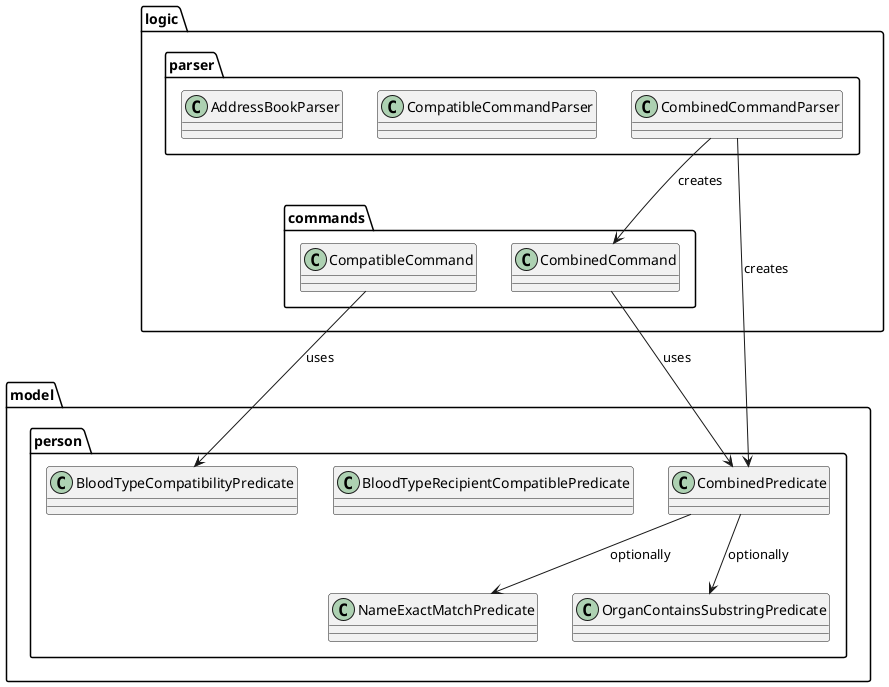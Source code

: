 @startuml
skinparam classAttributeIconSize 0

package "logic.commands" {
  class CombinedCommand
  class CompatibleCommand
}

package "logic.parser" {
  class CombinedCommandParser
  class CompatibleCommandParser
  class AddressBookParser
}

package "model.person" {
  class CombinedPredicate
  class NameExactMatchPredicate
  class OrganContainsSubstringPredicate
  class BloodTypeRecipientCompatiblePredicate
  class BloodTypeCompatibilityPredicate
}

CombinedCommand --> CombinedPredicate : uses
CompatibleCommand --> BloodTypeCompatibilityPredicate : uses

CombinedCommandParser --> CombinedCommand : creates
CombinedCommandParser --> CombinedPredicate : creates
CombinedPredicate --> NameExactMatchPredicate : optionally
CombinedPredicate --> OrganContainsSubstringPredicate : optionally

@enduml

